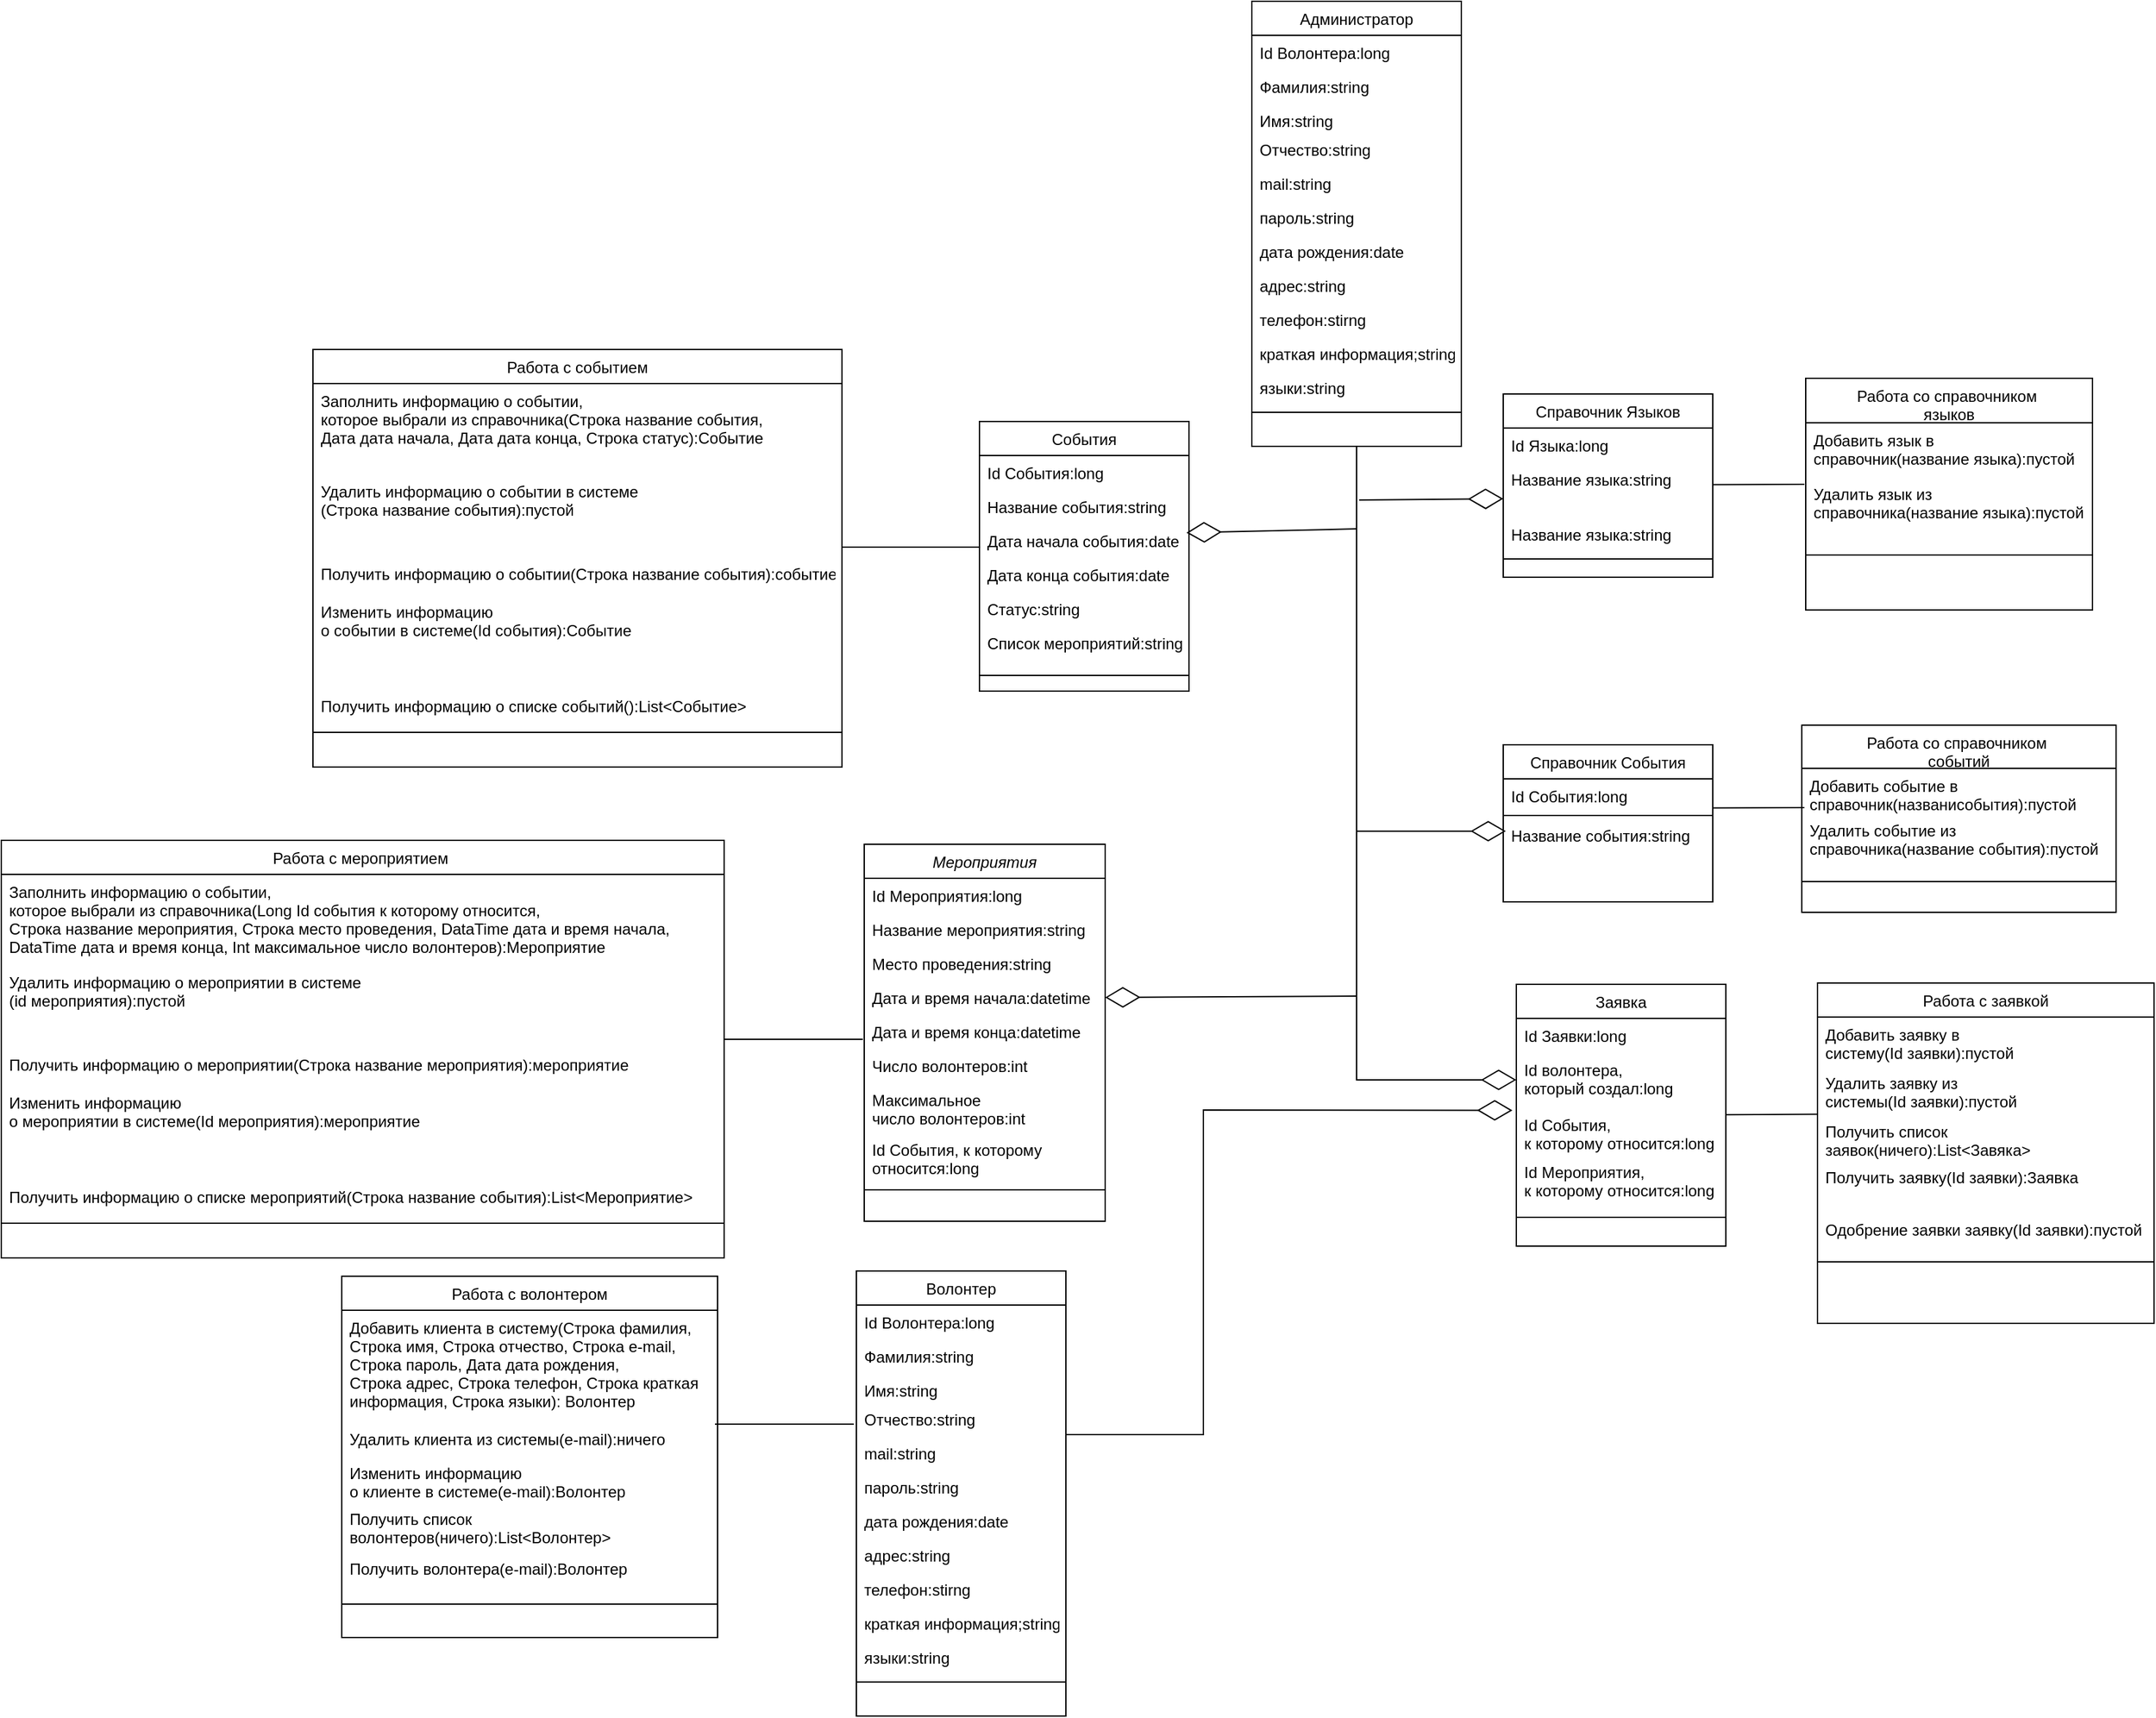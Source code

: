 <mxfile version="24.8.4">
  <diagram id="C5RBs43oDa-KdzZeNtuy" name="Page-1">
    <mxGraphModel dx="2474" dy="1546" grid="0" gridSize="10" guides="1" tooltips="1" connect="1" arrows="1" fold="1" page="0" pageScale="1" pageWidth="827" pageHeight="1169" background="none" math="0" shadow="0">
      <root>
        <mxCell id="WIyWlLk6GJQsqaUBKTNV-0" />
        <mxCell id="WIyWlLk6GJQsqaUBKTNV-1" parent="WIyWlLk6GJQsqaUBKTNV-0" />
        <mxCell id="zkfFHV4jXpPFQw0GAbJ--0" value="Мероприятия" style="swimlane;fontStyle=2;align=center;verticalAlign=top;childLayout=stackLayout;horizontal=1;startSize=26;horizontalStack=0;resizeParent=1;resizeLast=0;collapsible=1;marginBottom=0;rounded=0;shadow=0;strokeWidth=1;" parent="WIyWlLk6GJQsqaUBKTNV-1" vertex="1">
          <mxGeometry x="164" y="95" width="184" height="288" as="geometry">
            <mxRectangle x="230" y="140" width="160" height="26" as="alternateBounds" />
          </mxGeometry>
        </mxCell>
        <mxCell id="zkfFHV4jXpPFQw0GAbJ--1" value="Id Мероприятия:long" style="text;align=left;verticalAlign=top;spacingLeft=4;spacingRight=4;overflow=hidden;rotatable=0;points=[[0,0.5],[1,0.5]];portConstraint=eastwest;" parent="zkfFHV4jXpPFQw0GAbJ--0" vertex="1">
          <mxGeometry y="26" width="184" height="26" as="geometry" />
        </mxCell>
        <mxCell id="zkfFHV4jXpPFQw0GAbJ--2" value="Название мероприятия:string" style="text;align=left;verticalAlign=top;spacingLeft=4;spacingRight=4;overflow=hidden;rotatable=0;points=[[0,0.5],[1,0.5]];portConstraint=eastwest;rounded=0;shadow=0;html=0;" parent="zkfFHV4jXpPFQw0GAbJ--0" vertex="1">
          <mxGeometry y="52" width="184" height="26" as="geometry" />
        </mxCell>
        <mxCell id="zkfFHV4jXpPFQw0GAbJ--3" value="Место проведения:string &#xa;" style="text;align=left;verticalAlign=top;spacingLeft=4;spacingRight=4;overflow=hidden;rotatable=0;points=[[0,0.5],[1,0.5]];portConstraint=eastwest;rounded=0;shadow=0;html=0;" parent="zkfFHV4jXpPFQw0GAbJ--0" vertex="1">
          <mxGeometry y="78" width="184" height="26" as="geometry" />
        </mxCell>
        <mxCell id="ZnYiMOl3u6PQIIA1muX0-1" value="Дата и время начала:datetime" style="text;align=left;verticalAlign=top;spacingLeft=4;spacingRight=4;overflow=hidden;rotatable=0;points=[[0,0.5],[1,0.5]];portConstraint=eastwest;rounded=0;shadow=0;html=0;" parent="zkfFHV4jXpPFQw0GAbJ--0" vertex="1">
          <mxGeometry y="104" width="184" height="26" as="geometry" />
        </mxCell>
        <mxCell id="ZnYiMOl3u6PQIIA1muX0-0" value="Дата и время конца:datetime" style="text;align=left;verticalAlign=top;spacingLeft=4;spacingRight=4;overflow=hidden;rotatable=0;points=[[0,0.5],[1,0.5]];portConstraint=eastwest;rounded=0;shadow=0;html=0;" parent="zkfFHV4jXpPFQw0GAbJ--0" vertex="1">
          <mxGeometry y="130" width="184" height="26" as="geometry" />
        </mxCell>
        <mxCell id="ZnYiMOl3u6PQIIA1muX0-2" value="Число волонтеров:int" style="text;align=left;verticalAlign=top;spacingLeft=4;spacingRight=4;overflow=hidden;rotatable=0;points=[[0,0.5],[1,0.5]];portConstraint=eastwest;rounded=0;shadow=0;html=0;" parent="zkfFHV4jXpPFQw0GAbJ--0" vertex="1">
          <mxGeometry y="156" width="184" height="26" as="geometry" />
        </mxCell>
        <mxCell id="ZnYiMOl3u6PQIIA1muX0-3" value="Максимальное&#xa;число волонтеров:int" style="text;align=left;verticalAlign=top;spacingLeft=4;spacingRight=4;overflow=hidden;rotatable=0;points=[[0,0.5],[1,0.5]];portConstraint=eastwest;rounded=0;shadow=0;html=0;" parent="zkfFHV4jXpPFQw0GAbJ--0" vertex="1">
          <mxGeometry y="182" width="184" height="38" as="geometry" />
        </mxCell>
        <mxCell id="ZnYiMOl3u6PQIIA1muX0-5" value="Id События, к которому &#xa;относится:long" style="text;align=left;verticalAlign=top;spacingLeft=4;spacingRight=4;overflow=hidden;rotatable=0;points=[[0,0.5],[1,0.5]];portConstraint=eastwest;rounded=0;shadow=0;html=0;" parent="zkfFHV4jXpPFQw0GAbJ--0" vertex="1">
          <mxGeometry y="220" width="184" height="34" as="geometry" />
        </mxCell>
        <mxCell id="zkfFHV4jXpPFQw0GAbJ--4" value="" style="line;html=1;strokeWidth=1;align=left;verticalAlign=middle;spacingTop=-1;spacingLeft=3;spacingRight=3;rotatable=0;labelPosition=right;points=[];portConstraint=eastwest;" parent="zkfFHV4jXpPFQw0GAbJ--0" vertex="1">
          <mxGeometry y="254" width="184" height="20" as="geometry" />
        </mxCell>
        <mxCell id="zkfFHV4jXpPFQw0GAbJ--6" value="Заявка" style="swimlane;fontStyle=0;align=center;verticalAlign=top;childLayout=stackLayout;horizontal=1;startSize=26;horizontalStack=0;resizeParent=1;resizeLast=0;collapsible=1;marginBottom=0;rounded=0;shadow=0;strokeWidth=1;" parent="WIyWlLk6GJQsqaUBKTNV-1" vertex="1">
          <mxGeometry x="662" y="202" width="160" height="200" as="geometry">
            <mxRectangle x="130" y="380" width="160" height="26" as="alternateBounds" />
          </mxGeometry>
        </mxCell>
        <mxCell id="zkfFHV4jXpPFQw0GAbJ--7" value="Id Заявки:long" style="text;align=left;verticalAlign=top;spacingLeft=4;spacingRight=4;overflow=hidden;rotatable=0;points=[[0,0.5],[1,0.5]];portConstraint=eastwest;" parent="zkfFHV4jXpPFQw0GAbJ--6" vertex="1">
          <mxGeometry y="26" width="160" height="26" as="geometry" />
        </mxCell>
        <mxCell id="zkfFHV4jXpPFQw0GAbJ--8" value="Id волонтера, &#xa;который создал:long" style="text;align=left;verticalAlign=top;spacingLeft=4;spacingRight=4;overflow=hidden;rotatable=0;points=[[0,0.5],[1,0.5]];portConstraint=eastwest;rounded=0;shadow=0;html=0;" parent="zkfFHV4jXpPFQw0GAbJ--6" vertex="1">
          <mxGeometry y="52" width="160" height="42" as="geometry" />
        </mxCell>
        <mxCell id="ZnYiMOl3u6PQIIA1muX0-6" value="Id События, &#xa;к которому относится:long" style="text;align=left;verticalAlign=top;spacingLeft=4;spacingRight=4;overflow=hidden;rotatable=0;points=[[0,0.5],[1,0.5]];portConstraint=eastwest;" parent="zkfFHV4jXpPFQw0GAbJ--6" vertex="1">
          <mxGeometry y="94" width="160" height="36" as="geometry" />
        </mxCell>
        <mxCell id="ZnYiMOl3u6PQIIA1muX0-7" value="Id Мероприятия, &#xa;к которому относится:long" style="text;align=left;verticalAlign=top;spacingLeft=4;spacingRight=4;overflow=hidden;rotatable=0;points=[[0,0.5],[1,0.5]];portConstraint=eastwest;" parent="zkfFHV4jXpPFQw0GAbJ--6" vertex="1">
          <mxGeometry y="130" width="160" height="36" as="geometry" />
        </mxCell>
        <mxCell id="zkfFHV4jXpPFQw0GAbJ--9" value="" style="line;html=1;strokeWidth=1;align=left;verticalAlign=middle;spacingTop=-1;spacingLeft=3;spacingRight=3;rotatable=0;labelPosition=right;points=[];portConstraint=eastwest;" parent="zkfFHV4jXpPFQw0GAbJ--6" vertex="1">
          <mxGeometry y="166" width="160" height="24" as="geometry" />
        </mxCell>
        <mxCell id="zkfFHV4jXpPFQw0GAbJ--13" value="Волонтер" style="swimlane;fontStyle=0;align=center;verticalAlign=top;childLayout=stackLayout;horizontal=1;startSize=26;horizontalStack=0;resizeParent=1;resizeLast=0;collapsible=1;marginBottom=0;rounded=0;shadow=0;strokeWidth=1;" parent="WIyWlLk6GJQsqaUBKTNV-1" vertex="1">
          <mxGeometry x="158" y="421" width="160" height="340" as="geometry">
            <mxRectangle x="340" y="380" width="170" height="26" as="alternateBounds" />
          </mxGeometry>
        </mxCell>
        <mxCell id="zkfFHV4jXpPFQw0GAbJ--14" value="Id Волонтера:long" style="text;align=left;verticalAlign=top;spacingLeft=4;spacingRight=4;overflow=hidden;rotatable=0;points=[[0,0.5],[1,0.5]];portConstraint=eastwest;" parent="zkfFHV4jXpPFQw0GAbJ--13" vertex="1">
          <mxGeometry y="26" width="160" height="26" as="geometry" />
        </mxCell>
        <mxCell id="ZnYiMOl3u6PQIIA1muX0-8" value="Фамилия:string" style="text;align=left;verticalAlign=top;spacingLeft=4;spacingRight=4;overflow=hidden;rotatable=0;points=[[0,0.5],[1,0.5]];portConstraint=eastwest;" parent="zkfFHV4jXpPFQw0GAbJ--13" vertex="1">
          <mxGeometry y="52" width="160" height="26" as="geometry" />
        </mxCell>
        <mxCell id="ZnYiMOl3u6PQIIA1muX0-14" value="Имя:string" style="text;align=left;verticalAlign=top;spacingLeft=4;spacingRight=4;overflow=hidden;rotatable=0;points=[[0,0.5],[1,0.5]];portConstraint=eastwest;" parent="zkfFHV4jXpPFQw0GAbJ--13" vertex="1">
          <mxGeometry y="78" width="160" height="22" as="geometry" />
        </mxCell>
        <mxCell id="ZnYiMOl3u6PQIIA1muX0-10" value="Отчество:string" style="text;align=left;verticalAlign=top;spacingLeft=4;spacingRight=4;overflow=hidden;rotatable=0;points=[[0,0.5],[1,0.5]];portConstraint=eastwest;" parent="zkfFHV4jXpPFQw0GAbJ--13" vertex="1">
          <mxGeometry y="100" width="160" height="26" as="geometry" />
        </mxCell>
        <mxCell id="ZnYiMOl3u6PQIIA1muX0-12" value="mail:string" style="text;align=left;verticalAlign=top;spacingLeft=4;spacingRight=4;overflow=hidden;rotatable=0;points=[[0,0.5],[1,0.5]];portConstraint=eastwest;" parent="zkfFHV4jXpPFQw0GAbJ--13" vertex="1">
          <mxGeometry y="126" width="160" height="26" as="geometry" />
        </mxCell>
        <mxCell id="ZnYiMOl3u6PQIIA1muX0-13" value="пароль:string" style="text;align=left;verticalAlign=top;spacingLeft=4;spacingRight=4;overflow=hidden;rotatable=0;points=[[0,0.5],[1,0.5]];portConstraint=eastwest;" parent="zkfFHV4jXpPFQw0GAbJ--13" vertex="1">
          <mxGeometry y="152" width="160" height="26" as="geometry" />
        </mxCell>
        <mxCell id="ZnYiMOl3u6PQIIA1muX0-15" value="дата рождения:date" style="text;align=left;verticalAlign=top;spacingLeft=4;spacingRight=4;overflow=hidden;rotatable=0;points=[[0,0.5],[1,0.5]];portConstraint=eastwest;" parent="zkfFHV4jXpPFQw0GAbJ--13" vertex="1">
          <mxGeometry y="178" width="160" height="26" as="geometry" />
        </mxCell>
        <mxCell id="ZnYiMOl3u6PQIIA1muX0-11" value="адрес:string" style="text;align=left;verticalAlign=top;spacingLeft=4;spacingRight=4;overflow=hidden;rotatable=0;points=[[0,0.5],[1,0.5]];portConstraint=eastwest;" parent="zkfFHV4jXpPFQw0GAbJ--13" vertex="1">
          <mxGeometry y="204" width="160" height="26" as="geometry" />
        </mxCell>
        <mxCell id="ZnYiMOl3u6PQIIA1muX0-9" value="телефон:stirng" style="text;align=left;verticalAlign=top;spacingLeft=4;spacingRight=4;overflow=hidden;rotatable=0;points=[[0,0.5],[1,0.5]];portConstraint=eastwest;" parent="zkfFHV4jXpPFQw0GAbJ--13" vertex="1">
          <mxGeometry y="230" width="160" height="26" as="geometry" />
        </mxCell>
        <mxCell id="ZnYiMOl3u6PQIIA1muX0-16" value="краткая информация;string" style="text;align=left;verticalAlign=top;spacingLeft=4;spacingRight=4;overflow=hidden;rotatable=0;points=[[0,0.5],[1,0.5]];portConstraint=eastwest;" parent="zkfFHV4jXpPFQw0GAbJ--13" vertex="1">
          <mxGeometry y="256" width="160" height="26" as="geometry" />
        </mxCell>
        <mxCell id="ZnYiMOl3u6PQIIA1muX0-17" value="языки:string" style="text;align=left;verticalAlign=top;spacingLeft=4;spacingRight=4;overflow=hidden;rotatable=0;points=[[0,0.5],[1,0.5]];portConstraint=eastwest;" parent="zkfFHV4jXpPFQw0GAbJ--13" vertex="1">
          <mxGeometry y="282" width="160" height="26" as="geometry" />
        </mxCell>
        <mxCell id="zkfFHV4jXpPFQw0GAbJ--15" value="" style="line;html=1;strokeWidth=1;align=left;verticalAlign=middle;spacingTop=-1;spacingLeft=3;spacingRight=3;rotatable=0;labelPosition=right;points=[];portConstraint=eastwest;" parent="zkfFHV4jXpPFQw0GAbJ--13" vertex="1">
          <mxGeometry y="308" width="160" height="12" as="geometry" />
        </mxCell>
        <mxCell id="zkfFHV4jXpPFQw0GAbJ--17" value="События" style="swimlane;fontStyle=0;align=center;verticalAlign=top;childLayout=stackLayout;horizontal=1;startSize=26;horizontalStack=0;resizeParent=1;resizeLast=0;collapsible=1;marginBottom=0;rounded=0;shadow=0;strokeWidth=1;" parent="WIyWlLk6GJQsqaUBKTNV-1" vertex="1">
          <mxGeometry x="252" y="-228" width="160" height="206" as="geometry">
            <mxRectangle x="550" y="140" width="160" height="26" as="alternateBounds" />
          </mxGeometry>
        </mxCell>
        <mxCell id="zkfFHV4jXpPFQw0GAbJ--18" value="Id События:long" style="text;align=left;verticalAlign=top;spacingLeft=4;spacingRight=4;overflow=hidden;rotatable=0;points=[[0,0.5],[1,0.5]];portConstraint=eastwest;" parent="zkfFHV4jXpPFQw0GAbJ--17" vertex="1">
          <mxGeometry y="26" width="160" height="26" as="geometry" />
        </mxCell>
        <mxCell id="zkfFHV4jXpPFQw0GAbJ--19" value="Название события:string" style="text;align=left;verticalAlign=top;spacingLeft=4;spacingRight=4;overflow=hidden;rotatable=0;points=[[0,0.5],[1,0.5]];portConstraint=eastwest;rounded=0;shadow=0;html=0;" parent="zkfFHV4jXpPFQw0GAbJ--17" vertex="1">
          <mxGeometry y="52" width="160" height="26" as="geometry" />
        </mxCell>
        <mxCell id="zkfFHV4jXpPFQw0GAbJ--20" value="Дата начала события:date" style="text;align=left;verticalAlign=top;spacingLeft=4;spacingRight=4;overflow=hidden;rotatable=0;points=[[0,0.5],[1,0.5]];portConstraint=eastwest;rounded=0;shadow=0;html=0;" parent="zkfFHV4jXpPFQw0GAbJ--17" vertex="1">
          <mxGeometry y="78" width="160" height="26" as="geometry" />
        </mxCell>
        <mxCell id="zkfFHV4jXpPFQw0GAbJ--21" value="Дата конца события:date" style="text;align=left;verticalAlign=top;spacingLeft=4;spacingRight=4;overflow=hidden;rotatable=0;points=[[0,0.5],[1,0.5]];portConstraint=eastwest;rounded=0;shadow=0;html=0;" parent="zkfFHV4jXpPFQw0GAbJ--17" vertex="1">
          <mxGeometry y="104" width="160" height="26" as="geometry" />
        </mxCell>
        <mxCell id="zkfFHV4jXpPFQw0GAbJ--22" value="Статус:string" style="text;align=left;verticalAlign=top;spacingLeft=4;spacingRight=4;overflow=hidden;rotatable=0;points=[[0,0.5],[1,0.5]];portConstraint=eastwest;rounded=0;shadow=0;html=0;" parent="zkfFHV4jXpPFQw0GAbJ--17" vertex="1">
          <mxGeometry y="130" width="160" height="26" as="geometry" />
        </mxCell>
        <mxCell id="kmj_oGXuY_CfbMFWpLho-0" value="Список мероприятий:string" style="text;align=left;verticalAlign=top;spacingLeft=4;spacingRight=4;overflow=hidden;rotatable=0;points=[[0,0.5],[1,0.5]];portConstraint=eastwest;rounded=0;shadow=0;html=0;" vertex="1" parent="zkfFHV4jXpPFQw0GAbJ--17">
          <mxGeometry y="156" width="160" height="26" as="geometry" />
        </mxCell>
        <mxCell id="zkfFHV4jXpPFQw0GAbJ--23" value="" style="line;html=1;strokeWidth=1;align=left;verticalAlign=middle;spacingTop=-1;spacingLeft=3;spacingRight=3;rotatable=0;labelPosition=right;points=[];portConstraint=eastwest;" parent="zkfFHV4jXpPFQw0GAbJ--17" vertex="1">
          <mxGeometry y="182" width="160" height="24" as="geometry" />
        </mxCell>
        <mxCell id="ZnYiMOl3u6PQIIA1muX0-18" value="Справочник События" style="swimlane;fontStyle=0;align=center;verticalAlign=top;childLayout=stackLayout;horizontal=1;startSize=26;horizontalStack=0;resizeParent=1;resizeLast=0;collapsible=1;marginBottom=0;rounded=0;shadow=0;strokeWidth=1;" parent="WIyWlLk6GJQsqaUBKTNV-1" vertex="1">
          <mxGeometry x="652" y="19" width="160" height="120" as="geometry">
            <mxRectangle x="130" y="380" width="160" height="26" as="alternateBounds" />
          </mxGeometry>
        </mxCell>
        <mxCell id="ZnYiMOl3u6PQIIA1muX0-19" value="Id События:long" style="text;align=left;verticalAlign=top;spacingLeft=4;spacingRight=4;overflow=hidden;rotatable=0;points=[[0,0.5],[1,0.5]];portConstraint=eastwest;" parent="ZnYiMOl3u6PQIIA1muX0-18" vertex="1">
          <mxGeometry y="26" width="160" height="26" as="geometry" />
        </mxCell>
        <mxCell id="ZnYiMOl3u6PQIIA1muX0-23" value="" style="line;html=1;strokeWidth=1;align=left;verticalAlign=middle;spacingTop=-1;spacingLeft=3;spacingRight=3;rotatable=0;labelPosition=right;points=[];portConstraint=eastwest;" parent="ZnYiMOl3u6PQIIA1muX0-18" vertex="1">
          <mxGeometry y="52" width="160" height="4" as="geometry" />
        </mxCell>
        <mxCell id="ZnYiMOl3u6PQIIA1muX0-24" value="Справочник Языков" style="swimlane;fontStyle=0;align=center;verticalAlign=top;childLayout=stackLayout;horizontal=1;startSize=26;horizontalStack=0;resizeParent=1;resizeLast=0;collapsible=1;marginBottom=0;rounded=0;shadow=0;strokeWidth=1;" parent="WIyWlLk6GJQsqaUBKTNV-1" vertex="1">
          <mxGeometry x="652" y="-249" width="160" height="140" as="geometry">
            <mxRectangle x="130" y="380" width="160" height="26" as="alternateBounds" />
          </mxGeometry>
        </mxCell>
        <mxCell id="ZnYiMOl3u6PQIIA1muX0-25" value="Id Языка:long" style="text;align=left;verticalAlign=top;spacingLeft=4;spacingRight=4;overflow=hidden;rotatable=0;points=[[0,0.5],[1,0.5]];portConstraint=eastwest;" parent="ZnYiMOl3u6PQIIA1muX0-24" vertex="1">
          <mxGeometry y="26" width="160" height="26" as="geometry" />
        </mxCell>
        <mxCell id="ZnYiMOl3u6PQIIA1muX0-85" value="Название языка:string" style="text;align=left;verticalAlign=top;spacingLeft=4;spacingRight=4;overflow=hidden;rotatable=0;points=[[0,0.5],[1,0.5]];portConstraint=eastwest;rounded=0;shadow=0;html=0;" parent="ZnYiMOl3u6PQIIA1muX0-24" vertex="1">
          <mxGeometry y="52" width="160" height="42" as="geometry" />
        </mxCell>
        <mxCell id="ZnYiMOl3u6PQIIA1muX0-26" value="Название языка:string" style="text;align=left;verticalAlign=top;spacingLeft=4;spacingRight=4;overflow=hidden;rotatable=0;points=[[0,0.5],[1,0.5]];portConstraint=eastwest;rounded=0;shadow=0;html=0;" parent="ZnYiMOl3u6PQIIA1muX0-24" vertex="1">
          <mxGeometry y="94" width="160" height="30" as="geometry" />
        </mxCell>
        <mxCell id="ZnYiMOl3u6PQIIA1muX0-27" value="" style="line;html=1;strokeWidth=1;align=left;verticalAlign=middle;spacingTop=-1;spacingLeft=3;spacingRight=3;rotatable=0;labelPosition=right;points=[];portConstraint=eastwest;" parent="ZnYiMOl3u6PQIIA1muX0-24" vertex="1">
          <mxGeometry y="124" width="160" height="4" as="geometry" />
        </mxCell>
        <mxCell id="ZnYiMOl3u6PQIIA1muX0-28" value="Работа с волонтером" style="swimlane;fontStyle=0;align=center;verticalAlign=top;childLayout=stackLayout;horizontal=1;startSize=26;horizontalStack=0;resizeParent=1;resizeLast=0;collapsible=1;marginBottom=0;rounded=0;shadow=0;strokeWidth=1;" parent="WIyWlLk6GJQsqaUBKTNV-1" vertex="1">
          <mxGeometry x="-235" y="425" width="287" height="276" as="geometry">
            <mxRectangle x="130" y="380" width="160" height="26" as="alternateBounds" />
          </mxGeometry>
        </mxCell>
        <mxCell id="ZnYiMOl3u6PQIIA1muX0-29" value="Добавить клиента в систему(Строка фамилия,&#xa;Строка имя, Строка отчество, Строка e-mail, &#xa;Строка пароль, Дата дата рождения,&#xa;Строка адрес, Строка телефон, Строка краткая&#xa;информация, Строка языки): Волонтер" style="text;align=left;verticalAlign=top;spacingLeft=4;spacingRight=4;overflow=hidden;rotatable=0;points=[[0,0.5],[1,0.5]];portConstraint=eastwest;" parent="ZnYiMOl3u6PQIIA1muX0-28" vertex="1">
          <mxGeometry y="26" width="287" height="85" as="geometry" />
        </mxCell>
        <mxCell id="ZnYiMOl3u6PQIIA1muX0-70" value="Удалить клиента из системы(e-mail):ничего" style="text;align=left;verticalAlign=top;spacingLeft=4;spacingRight=4;overflow=hidden;rotatable=0;points=[[0,0.5],[1,0.5]];portConstraint=eastwest;" parent="ZnYiMOl3u6PQIIA1muX0-28" vertex="1">
          <mxGeometry y="111" width="287" height="26" as="geometry" />
        </mxCell>
        <mxCell id="ZnYiMOl3u6PQIIA1muX0-71" value="Изменить информацию &#xa;о клиенте в системе(e-mail):Волонтер" style="text;align=left;verticalAlign=top;spacingLeft=4;spacingRight=4;overflow=hidden;rotatable=0;points=[[0,0.5],[1,0.5]];portConstraint=eastwest;" parent="ZnYiMOl3u6PQIIA1muX0-28" vertex="1">
          <mxGeometry y="137" width="287" height="35" as="geometry" />
        </mxCell>
        <mxCell id="ZnYiMOl3u6PQIIA1muX0-72" value="Получить список &#xa;волонтеров(ничего):List&lt;Волонтер&gt;" style="text;align=left;verticalAlign=top;spacingLeft=4;spacingRight=4;overflow=hidden;rotatable=0;points=[[0,0.5],[1,0.5]];portConstraint=eastwest;" parent="ZnYiMOl3u6PQIIA1muX0-28" vertex="1">
          <mxGeometry y="172" width="287" height="38" as="geometry" />
        </mxCell>
        <mxCell id="ZnYiMOl3u6PQIIA1muX0-73" value="Получить волонтера(e-mail):Волонтер" style="text;align=left;verticalAlign=top;spacingLeft=4;spacingRight=4;overflow=hidden;rotatable=0;points=[[0,0.5],[1,0.5]];portConstraint=eastwest;" parent="ZnYiMOl3u6PQIIA1muX0-28" vertex="1">
          <mxGeometry y="210" width="287" height="26" as="geometry" />
        </mxCell>
        <mxCell id="ZnYiMOl3u6PQIIA1muX0-33" value="" style="line;html=1;strokeWidth=1;align=left;verticalAlign=middle;spacingTop=-1;spacingLeft=3;spacingRight=3;rotatable=0;labelPosition=right;points=[];portConstraint=eastwest;" parent="ZnYiMOl3u6PQIIA1muX0-28" vertex="1">
          <mxGeometry y="236" width="287" height="29" as="geometry" />
        </mxCell>
        <mxCell id="ZnYiMOl3u6PQIIA1muX0-34" value="Работа с событием" style="swimlane;fontStyle=0;align=center;verticalAlign=top;childLayout=stackLayout;horizontal=1;startSize=26;horizontalStack=0;resizeParent=1;resizeLast=0;collapsible=1;marginBottom=0;rounded=0;shadow=0;strokeWidth=1;" parent="WIyWlLk6GJQsqaUBKTNV-1" vertex="1">
          <mxGeometry x="-257" y="-283" width="404" height="319" as="geometry">
            <mxRectangle x="130" y="380" width="160" height="26" as="alternateBounds" />
          </mxGeometry>
        </mxCell>
        <mxCell id="ZnYiMOl3u6PQIIA1muX0-35" value="Заполнить информацию о событии, &#xa;которое выбрали из справочника(Строка название события,&#xa;Дата дата начала, Дата дата конца, Строка статус):Событие" style="text;align=left;verticalAlign=top;spacingLeft=4;spacingRight=4;overflow=hidden;rotatable=0;points=[[0,0.5],[1,0.5]];portConstraint=eastwest;" parent="ZnYiMOl3u6PQIIA1muX0-34" vertex="1">
          <mxGeometry y="26" width="404" height="69" as="geometry" />
        </mxCell>
        <mxCell id="ZnYiMOl3u6PQIIA1muX0-82" value="Удалить информацию о событии в системе&#xa;(Строка название события):пустой&#xa;" style="text;align=left;verticalAlign=top;spacingLeft=4;spacingRight=4;overflow=hidden;rotatable=0;points=[[0,0.5],[1,0.5]];portConstraint=eastwest;" parent="ZnYiMOl3u6PQIIA1muX0-34" vertex="1">
          <mxGeometry y="95" width="404" height="49" as="geometry" />
        </mxCell>
        <mxCell id="ZnYiMOl3u6PQIIA1muX0-83" value="&#xa;Получить информацию о событии(Строка название события):событие" style="text;align=left;verticalAlign=top;spacingLeft=4;spacingRight=4;overflow=hidden;rotatable=0;points=[[0,0.5],[1,0.5]];portConstraint=eastwest;" parent="ZnYiMOl3u6PQIIA1muX0-34" vertex="1">
          <mxGeometry y="144" width="404" height="43" as="geometry" />
        </mxCell>
        <mxCell id="ZnYiMOl3u6PQIIA1muX0-84" value="Изменить информацию &#xa;о событии в системе(Id события):Событие" style="text;align=left;verticalAlign=top;spacingLeft=4;spacingRight=4;overflow=hidden;rotatable=0;points=[[0,0.5],[1,0.5]];portConstraint=eastwest;" parent="ZnYiMOl3u6PQIIA1muX0-34" vertex="1">
          <mxGeometry y="187" width="404" height="58" as="geometry" />
        </mxCell>
        <mxCell id="ZnYiMOl3u6PQIIA1muX0-87" value="&#xa;Получить информацию о списке событий():List&lt;Событие&gt;" style="text;align=left;verticalAlign=top;spacingLeft=4;spacingRight=4;overflow=hidden;rotatable=0;points=[[0,0.5],[1,0.5]];portConstraint=eastwest;" parent="ZnYiMOl3u6PQIIA1muX0-34" vertex="1">
          <mxGeometry y="245" width="404" height="43" as="geometry" />
        </mxCell>
        <mxCell id="ZnYiMOl3u6PQIIA1muX0-39" value="" style="line;html=1;strokeWidth=1;align=left;verticalAlign=middle;spacingTop=-1;spacingLeft=3;spacingRight=3;rotatable=0;labelPosition=right;points=[];portConstraint=eastwest;" parent="ZnYiMOl3u6PQIIA1muX0-34" vertex="1">
          <mxGeometry y="288" width="404" height="9" as="geometry" />
        </mxCell>
        <mxCell id="ZnYiMOl3u6PQIIA1muX0-46" value="Работа со справочником &#xa;языков" style="swimlane;fontStyle=0;align=center;verticalAlign=top;childLayout=stackLayout;horizontal=1;startSize=34;horizontalStack=0;resizeParent=1;resizeLast=0;collapsible=1;marginBottom=0;rounded=0;shadow=0;strokeWidth=1;" parent="WIyWlLk6GJQsqaUBKTNV-1" vertex="1">
          <mxGeometry x="883" y="-261" width="219" height="177" as="geometry">
            <mxRectangle x="130" y="380" width="160" height="26" as="alternateBounds" />
          </mxGeometry>
        </mxCell>
        <mxCell id="ZnYiMOl3u6PQIIA1muX0-47" value="Добавить язык в &#xa;справочник(название языка):пустой&#xa;" style="text;align=left;verticalAlign=top;spacingLeft=4;spacingRight=4;overflow=hidden;rotatable=0;points=[[0,0.5],[1,0.5]];portConstraint=eastwest;" parent="ZnYiMOl3u6PQIIA1muX0-46" vertex="1">
          <mxGeometry y="34" width="219" height="41" as="geometry" />
        </mxCell>
        <mxCell id="ZnYiMOl3u6PQIIA1muX0-64" value="Удалить язык из &#xa;справочника(название языка):пустой&#xa;" style="text;align=left;verticalAlign=top;spacingLeft=4;spacingRight=4;overflow=hidden;rotatable=0;points=[[0,0.5],[1,0.5]];portConstraint=eastwest;" parent="ZnYiMOl3u6PQIIA1muX0-46" vertex="1">
          <mxGeometry y="75" width="219" height="41" as="geometry" />
        </mxCell>
        <mxCell id="ZnYiMOl3u6PQIIA1muX0-51" value="" style="line;html=1;strokeWidth=1;align=left;verticalAlign=middle;spacingTop=-1;spacingLeft=3;spacingRight=3;rotatable=0;labelPosition=right;points=[];portConstraint=eastwest;" parent="ZnYiMOl3u6PQIIA1muX0-46" vertex="1">
          <mxGeometry y="116" width="219" height="38" as="geometry" />
        </mxCell>
        <mxCell id="ZnYiMOl3u6PQIIA1muX0-52" value="Работа с заявкой" style="swimlane;fontStyle=0;align=center;verticalAlign=top;childLayout=stackLayout;horizontal=1;startSize=26;horizontalStack=0;resizeParent=1;resizeLast=0;collapsible=1;marginBottom=0;rounded=0;shadow=0;strokeWidth=1;" parent="WIyWlLk6GJQsqaUBKTNV-1" vertex="1">
          <mxGeometry x="892" y="201" width="257" height="260" as="geometry">
            <mxRectangle x="130" y="380" width="160" height="26" as="alternateBounds" />
          </mxGeometry>
        </mxCell>
        <mxCell id="ZnYiMOl3u6PQIIA1muX0-53" value="Добавить заявку в &#xa;систему(Id заявки):пустой&#xa;" style="text;align=left;verticalAlign=top;spacingLeft=4;spacingRight=4;overflow=hidden;rotatable=0;points=[[0,0.5],[1,0.5]];portConstraint=eastwest;" parent="ZnYiMOl3u6PQIIA1muX0-52" vertex="1">
          <mxGeometry y="26" width="257" height="37" as="geometry" />
        </mxCell>
        <mxCell id="ZnYiMOl3u6PQIIA1muX0-81" value="Удалить заявку из &#xa;системы(Id заявки):пустой&#xa;" style="text;align=left;verticalAlign=top;spacingLeft=4;spacingRight=4;overflow=hidden;rotatable=0;points=[[0,0.5],[1,0.5]];portConstraint=eastwest;" parent="ZnYiMOl3u6PQIIA1muX0-52" vertex="1">
          <mxGeometry y="63" width="257" height="37" as="geometry" />
        </mxCell>
        <mxCell id="ZnYiMOl3u6PQIIA1muX0-80" value="Получить список &#xa;заявок(ничего):List&lt;Завяка&gt;" style="text;align=left;verticalAlign=top;spacingLeft=4;spacingRight=4;overflow=hidden;rotatable=0;points=[[0,0.5],[1,0.5]];portConstraint=eastwest;" parent="ZnYiMOl3u6PQIIA1muX0-52" vertex="1">
          <mxGeometry y="100" width="257" height="35" as="geometry" />
        </mxCell>
        <mxCell id="ZnYiMOl3u6PQIIA1muX0-79" value="Получить заявку(Id заявки):Заявка" style="text;align=left;verticalAlign=top;spacingLeft=4;spacingRight=4;overflow=hidden;rotatable=0;points=[[0,0.5],[1,0.5]];portConstraint=eastwest;" parent="ZnYiMOl3u6PQIIA1muX0-52" vertex="1">
          <mxGeometry y="135" width="257" height="40" as="geometry" />
        </mxCell>
        <mxCell id="ZnYiMOl3u6PQIIA1muX0-124" value="Одобрение заявки заявку(Id заявки):пустой" style="text;align=left;verticalAlign=top;spacingLeft=4;spacingRight=4;overflow=hidden;rotatable=0;points=[[0,0.5],[1,0.5]];portConstraint=eastwest;" parent="ZnYiMOl3u6PQIIA1muX0-52" vertex="1">
          <mxGeometry y="175" width="257" height="37" as="geometry" />
        </mxCell>
        <mxCell id="ZnYiMOl3u6PQIIA1muX0-57" value="" style="line;html=1;strokeWidth=1;align=left;verticalAlign=middle;spacingTop=-1;spacingLeft=3;spacingRight=3;rotatable=0;labelPosition=right;points=[];portConstraint=eastwest;" parent="ZnYiMOl3u6PQIIA1muX0-52" vertex="1">
          <mxGeometry y="212" width="257" height="2" as="geometry" />
        </mxCell>
        <mxCell id="ZnYiMOl3u6PQIIA1muX0-58" value="Работа со справочником &#xa;событий" style="swimlane;fontStyle=0;align=center;verticalAlign=top;childLayout=stackLayout;horizontal=1;startSize=33;horizontalStack=0;resizeParent=1;resizeLast=0;collapsible=1;marginBottom=0;rounded=0;shadow=0;strokeWidth=1;" parent="WIyWlLk6GJQsqaUBKTNV-1" vertex="1">
          <mxGeometry x="880" y="4" width="240" height="143" as="geometry">
            <mxRectangle x="130" y="380" width="160" height="26" as="alternateBounds" />
          </mxGeometry>
        </mxCell>
        <mxCell id="ZnYiMOl3u6PQIIA1muX0-59" value="Добавить событие в &#xa;справочник(названисобытия):пустой&#xa;" style="text;align=left;verticalAlign=top;spacingLeft=4;spacingRight=4;overflow=hidden;rotatable=0;points=[[0,0.5],[1,0.5]];portConstraint=eastwest;" parent="ZnYiMOl3u6PQIIA1muX0-58" vertex="1">
          <mxGeometry y="33" width="240" height="34" as="geometry" />
        </mxCell>
        <mxCell id="ZnYiMOl3u6PQIIA1muX0-67" value="Удалить событие из &#xa;справочника(название события):пустой&#xa;" style="text;align=left;verticalAlign=top;spacingLeft=4;spacingRight=4;overflow=hidden;rotatable=0;points=[[0,0.5],[1,0.5]];portConstraint=eastwest;" parent="ZnYiMOl3u6PQIIA1muX0-58" vertex="1">
          <mxGeometry y="67" width="240" height="34" as="geometry" />
        </mxCell>
        <mxCell id="ZnYiMOl3u6PQIIA1muX0-63" value="" style="line;html=1;strokeWidth=1;align=left;verticalAlign=middle;spacingTop=-1;spacingLeft=3;spacingRight=3;rotatable=0;labelPosition=right;points=[];portConstraint=eastwest;" parent="ZnYiMOl3u6PQIIA1muX0-58" vertex="1">
          <mxGeometry y="101" width="240" height="37" as="geometry" />
        </mxCell>
        <mxCell id="ZnYiMOl3u6PQIIA1muX0-88" value="Работа с мероприятием " style="swimlane;fontStyle=0;align=center;verticalAlign=top;childLayout=stackLayout;horizontal=1;startSize=26;horizontalStack=0;resizeParent=1;resizeLast=0;collapsible=1;marginBottom=0;rounded=0;shadow=0;strokeWidth=1;" parent="WIyWlLk6GJQsqaUBKTNV-1" vertex="1">
          <mxGeometry x="-495" y="92" width="552" height="319" as="geometry">
            <mxRectangle x="130" y="380" width="160" height="26" as="alternateBounds" />
          </mxGeometry>
        </mxCell>
        <mxCell id="ZnYiMOl3u6PQIIA1muX0-89" value="Заполнить информацию о событии, &#xa;которое выбрали из справочника(Long Id события к которому относится, &#xa;Строка название мероприятия, Строка место проведения, DataTime дата и время начала, &#xa;DataTime дата и время конца, Int максимальное число волонтеров):Мероприятие" style="text;align=left;verticalAlign=top;spacingLeft=4;spacingRight=4;overflow=hidden;rotatable=0;points=[[0,0.5],[1,0.5]];portConstraint=eastwest;" parent="ZnYiMOl3u6PQIIA1muX0-88" vertex="1">
          <mxGeometry y="26" width="552" height="69" as="geometry" />
        </mxCell>
        <mxCell id="ZnYiMOl3u6PQIIA1muX0-90" value="Удалить информацию о мероприятии в системе&#xa;(id мероприятия):пустой&#xa;" style="text;align=left;verticalAlign=top;spacingLeft=4;spacingRight=4;overflow=hidden;rotatable=0;points=[[0,0.5],[1,0.5]];portConstraint=eastwest;" parent="ZnYiMOl3u6PQIIA1muX0-88" vertex="1">
          <mxGeometry y="95" width="552" height="49" as="geometry" />
        </mxCell>
        <mxCell id="ZnYiMOl3u6PQIIA1muX0-91" value="&#xa;Получить информацию о мероприятии(Строка название мероприятия):мероприятие" style="text;align=left;verticalAlign=top;spacingLeft=4;spacingRight=4;overflow=hidden;rotatable=0;points=[[0,0.5],[1,0.5]];portConstraint=eastwest;" parent="ZnYiMOl3u6PQIIA1muX0-88" vertex="1">
          <mxGeometry y="144" width="552" height="43" as="geometry" />
        </mxCell>
        <mxCell id="ZnYiMOl3u6PQIIA1muX0-92" value="Изменить информацию &#xa;о мероприятии в системе(Id мероприятия):мероприятие" style="text;align=left;verticalAlign=top;spacingLeft=4;spacingRight=4;overflow=hidden;rotatable=0;points=[[0,0.5],[1,0.5]];portConstraint=eastwest;" parent="ZnYiMOl3u6PQIIA1muX0-88" vertex="1">
          <mxGeometry y="187" width="552" height="58" as="geometry" />
        </mxCell>
        <mxCell id="ZnYiMOl3u6PQIIA1muX0-93" value="&#xa;Получить информацию о списке мероприятий(Строка название события):List&lt;Мероприятие&gt;" style="text;align=left;verticalAlign=top;spacingLeft=4;spacingRight=4;overflow=hidden;rotatable=0;points=[[0,0.5],[1,0.5]];portConstraint=eastwest;" parent="ZnYiMOl3u6PQIIA1muX0-88" vertex="1">
          <mxGeometry y="245" width="552" height="43" as="geometry" />
        </mxCell>
        <mxCell id="ZnYiMOl3u6PQIIA1muX0-94" value="" style="line;html=1;strokeWidth=1;align=left;verticalAlign=middle;spacingTop=-1;spacingLeft=3;spacingRight=3;rotatable=0;labelPosition=right;points=[];portConstraint=eastwest;" parent="ZnYiMOl3u6PQIIA1muX0-88" vertex="1">
          <mxGeometry y="288" width="552" height="9" as="geometry" />
        </mxCell>
        <mxCell id="ZnYiMOl3u6PQIIA1muX0-95" value="Администратор" style="swimlane;fontStyle=0;align=center;verticalAlign=top;childLayout=stackLayout;horizontal=1;startSize=26;horizontalStack=0;resizeParent=1;resizeLast=0;collapsible=1;marginBottom=0;rounded=0;shadow=0;strokeWidth=1;" parent="WIyWlLk6GJQsqaUBKTNV-1" vertex="1">
          <mxGeometry x="460" y="-549" width="160" height="340" as="geometry">
            <mxRectangle x="340" y="380" width="170" height="26" as="alternateBounds" />
          </mxGeometry>
        </mxCell>
        <mxCell id="ZnYiMOl3u6PQIIA1muX0-96" value="Id Волонтера:long" style="text;align=left;verticalAlign=top;spacingLeft=4;spacingRight=4;overflow=hidden;rotatable=0;points=[[0,0.5],[1,0.5]];portConstraint=eastwest;" parent="ZnYiMOl3u6PQIIA1muX0-95" vertex="1">
          <mxGeometry y="26" width="160" height="26" as="geometry" />
        </mxCell>
        <mxCell id="ZnYiMOl3u6PQIIA1muX0-97" value="Фамилия:string" style="text;align=left;verticalAlign=top;spacingLeft=4;spacingRight=4;overflow=hidden;rotatable=0;points=[[0,0.5],[1,0.5]];portConstraint=eastwest;" parent="ZnYiMOl3u6PQIIA1muX0-95" vertex="1">
          <mxGeometry y="52" width="160" height="26" as="geometry" />
        </mxCell>
        <mxCell id="ZnYiMOl3u6PQIIA1muX0-98" value="Имя:string" style="text;align=left;verticalAlign=top;spacingLeft=4;spacingRight=4;overflow=hidden;rotatable=0;points=[[0,0.5],[1,0.5]];portConstraint=eastwest;" parent="ZnYiMOl3u6PQIIA1muX0-95" vertex="1">
          <mxGeometry y="78" width="160" height="22" as="geometry" />
        </mxCell>
        <mxCell id="ZnYiMOl3u6PQIIA1muX0-99" value="Отчество:string" style="text;align=left;verticalAlign=top;spacingLeft=4;spacingRight=4;overflow=hidden;rotatable=0;points=[[0,0.5],[1,0.5]];portConstraint=eastwest;" parent="ZnYiMOl3u6PQIIA1muX0-95" vertex="1">
          <mxGeometry y="100" width="160" height="26" as="geometry" />
        </mxCell>
        <mxCell id="ZnYiMOl3u6PQIIA1muX0-100" value="mail:string" style="text;align=left;verticalAlign=top;spacingLeft=4;spacingRight=4;overflow=hidden;rotatable=0;points=[[0,0.5],[1,0.5]];portConstraint=eastwest;" parent="ZnYiMOl3u6PQIIA1muX0-95" vertex="1">
          <mxGeometry y="126" width="160" height="26" as="geometry" />
        </mxCell>
        <mxCell id="ZnYiMOl3u6PQIIA1muX0-101" value="пароль:string" style="text;align=left;verticalAlign=top;spacingLeft=4;spacingRight=4;overflow=hidden;rotatable=0;points=[[0,0.5],[1,0.5]];portConstraint=eastwest;" parent="ZnYiMOl3u6PQIIA1muX0-95" vertex="1">
          <mxGeometry y="152" width="160" height="26" as="geometry" />
        </mxCell>
        <mxCell id="ZnYiMOl3u6PQIIA1muX0-102" value="дата рождения:date" style="text;align=left;verticalAlign=top;spacingLeft=4;spacingRight=4;overflow=hidden;rotatable=0;points=[[0,0.5],[1,0.5]];portConstraint=eastwest;" parent="ZnYiMOl3u6PQIIA1muX0-95" vertex="1">
          <mxGeometry y="178" width="160" height="26" as="geometry" />
        </mxCell>
        <mxCell id="ZnYiMOl3u6PQIIA1muX0-103" value="адрес:string" style="text;align=left;verticalAlign=top;spacingLeft=4;spacingRight=4;overflow=hidden;rotatable=0;points=[[0,0.5],[1,0.5]];portConstraint=eastwest;" parent="ZnYiMOl3u6PQIIA1muX0-95" vertex="1">
          <mxGeometry y="204" width="160" height="26" as="geometry" />
        </mxCell>
        <mxCell id="ZnYiMOl3u6PQIIA1muX0-104" value="телефон:stirng" style="text;align=left;verticalAlign=top;spacingLeft=4;spacingRight=4;overflow=hidden;rotatable=0;points=[[0,0.5],[1,0.5]];portConstraint=eastwest;" parent="ZnYiMOl3u6PQIIA1muX0-95" vertex="1">
          <mxGeometry y="230" width="160" height="26" as="geometry" />
        </mxCell>
        <mxCell id="ZnYiMOl3u6PQIIA1muX0-105" value="краткая информация;string" style="text;align=left;verticalAlign=top;spacingLeft=4;spacingRight=4;overflow=hidden;rotatable=0;points=[[0,0.5],[1,0.5]];portConstraint=eastwest;" parent="ZnYiMOl3u6PQIIA1muX0-95" vertex="1">
          <mxGeometry y="256" width="160" height="26" as="geometry" />
        </mxCell>
        <mxCell id="ZnYiMOl3u6PQIIA1muX0-106" value="языки:string" style="text;align=left;verticalAlign=top;spacingLeft=4;spacingRight=4;overflow=hidden;rotatable=0;points=[[0,0.5],[1,0.5]];portConstraint=eastwest;" parent="ZnYiMOl3u6PQIIA1muX0-95" vertex="1">
          <mxGeometry y="282" width="160" height="26" as="geometry" />
        </mxCell>
        <mxCell id="ZnYiMOl3u6PQIIA1muX0-107" value="" style="line;html=1;strokeWidth=1;align=left;verticalAlign=middle;spacingTop=-1;spacingLeft=3;spacingRight=3;rotatable=0;labelPosition=right;points=[];portConstraint=eastwest;" parent="ZnYiMOl3u6PQIIA1muX0-95" vertex="1">
          <mxGeometry y="308" width="160" height="12" as="geometry" />
        </mxCell>
        <mxCell id="ZnYiMOl3u6PQIIA1muX0-111" value="" style="endArrow=none;html=1;rounded=0;exitX=1.011;exitY=0.14;exitDx=0;exitDy=0;exitPerimeter=0;" parent="WIyWlLk6GJQsqaUBKTNV-1" edge="1">
          <mxGeometry width="50" height="50" relative="1" as="geometry">
            <mxPoint x="147.004" y="-131.98" as="sourcePoint" />
            <mxPoint x="252.56" y="-132" as="targetPoint" />
          </mxGeometry>
        </mxCell>
        <mxCell id="ZnYiMOl3u6PQIIA1muX0-112" value="" style="endArrow=none;html=1;rounded=0;exitX=1.011;exitY=0.14;exitDx=0;exitDy=0;exitPerimeter=0;" parent="WIyWlLk6GJQsqaUBKTNV-1" edge="1">
          <mxGeometry width="50" height="50" relative="1" as="geometry">
            <mxPoint x="57" y="244" as="sourcePoint" />
            <mxPoint x="163" y="244" as="targetPoint" />
          </mxGeometry>
        </mxCell>
        <mxCell id="ZnYiMOl3u6PQIIA1muX0-113" value="" style="endArrow=none;html=1;rounded=0;exitX=1.011;exitY=0.14;exitDx=0;exitDy=0;exitPerimeter=0;" parent="WIyWlLk6GJQsqaUBKTNV-1" edge="1">
          <mxGeometry width="50" height="50" relative="1" as="geometry">
            <mxPoint x="50" y="538" as="sourcePoint" />
            <mxPoint x="156" y="538" as="targetPoint" />
          </mxGeometry>
        </mxCell>
        <mxCell id="ZnYiMOl3u6PQIIA1muX0-114" value="" style="endArrow=none;html=1;rounded=0;exitX=1.011;exitY=0.14;exitDx=0;exitDy=0;exitPerimeter=0;" parent="WIyWlLk6GJQsqaUBKTNV-1" edge="1">
          <mxGeometry width="50" height="50" relative="1" as="geometry">
            <mxPoint x="812.004" y="-179.69" as="sourcePoint" />
            <mxPoint x="882" y="-180" as="targetPoint" />
          </mxGeometry>
        </mxCell>
        <mxCell id="ZnYiMOl3u6PQIIA1muX0-116" value="" style="endArrow=none;html=1;rounded=0;exitX=1.011;exitY=0.14;exitDx=0;exitDy=0;exitPerimeter=0;" parent="WIyWlLk6GJQsqaUBKTNV-1" edge="1">
          <mxGeometry width="50" height="50" relative="1" as="geometry">
            <mxPoint x="812.004" y="67.31" as="sourcePoint" />
            <mxPoint x="882" y="67" as="targetPoint" />
          </mxGeometry>
        </mxCell>
        <mxCell id="ZnYiMOl3u6PQIIA1muX0-118" value="" style="endArrow=none;html=1;rounded=0;exitX=1.011;exitY=0.14;exitDx=0;exitDy=0;exitPerimeter=0;" parent="WIyWlLk6GJQsqaUBKTNV-1" edge="1">
          <mxGeometry width="50" height="50" relative="1" as="geometry">
            <mxPoint x="822.004" y="301.6" as="sourcePoint" />
            <mxPoint x="892" y="301.29" as="targetPoint" />
          </mxGeometry>
        </mxCell>
        <mxCell id="ZnYiMOl3u6PQIIA1muX0-121" value="" style="endArrow=diamondThin;endFill=0;endSize=24;html=1;rounded=0;" parent="WIyWlLk6GJQsqaUBKTNV-1" edge="1">
          <mxGeometry width="160" relative="1" as="geometry">
            <mxPoint x="540" y="85" as="sourcePoint" />
            <mxPoint x="654" y="85" as="targetPoint" />
          </mxGeometry>
        </mxCell>
        <mxCell id="ZnYiMOl3u6PQIIA1muX0-20" value="Название события:string" style="text;align=left;verticalAlign=top;spacingLeft=4;spacingRight=4;overflow=hidden;rotatable=0;points=[[0,0.5],[1,0.5]];portConstraint=eastwest;rounded=0;shadow=0;html=0;" parent="WIyWlLk6GJQsqaUBKTNV-1" vertex="1">
          <mxGeometry x="652" y="75" width="160" height="42" as="geometry" />
        </mxCell>
        <mxCell id="ZnYiMOl3u6PQIIA1muX0-125" value="" style="endArrow=diamondThin;endFill=0;endSize=24;html=1;rounded=0;entryX=-0.019;entryY=0.063;entryDx=0;entryDy=0;entryPerimeter=0;" parent="WIyWlLk6GJQsqaUBKTNV-1" target="ZnYiMOl3u6PQIIA1muX0-6" edge="1">
          <mxGeometry width="160" relative="1" as="geometry">
            <mxPoint x="318" y="546" as="sourcePoint" />
            <mxPoint x="478" y="546" as="targetPoint" />
            <Array as="points">
              <mxPoint x="423" y="546" />
              <mxPoint x="423" y="298" />
            </Array>
          </mxGeometry>
        </mxCell>
        <mxCell id="ZnYiMOl3u6PQIIA1muX0-126" value="" style="endArrow=diamondThin;endFill=0;endSize=24;html=1;rounded=0;exitX=0.5;exitY=1;exitDx=0;exitDy=0;entryX=0;entryY=0.5;entryDx=0;entryDy=0;" parent="WIyWlLk6GJQsqaUBKTNV-1" source="ZnYiMOl3u6PQIIA1muX0-95" target="zkfFHV4jXpPFQw0GAbJ--8" edge="1">
          <mxGeometry width="160" relative="1" as="geometry">
            <mxPoint x="539" y="-200" as="sourcePoint" />
            <mxPoint x="539" y="-4" as="targetPoint" />
            <Array as="points">
              <mxPoint x="540" y="275" />
            </Array>
          </mxGeometry>
        </mxCell>
        <mxCell id="ZnYiMOl3u6PQIIA1muX0-127" value="" style="endArrow=diamondThin;endFill=0;endSize=24;html=1;rounded=0;entryX=1;entryY=0.5;entryDx=0;entryDy=0;" parent="WIyWlLk6GJQsqaUBKTNV-1" target="ZnYiMOl3u6PQIIA1muX0-1" edge="1">
          <mxGeometry width="160" relative="1" as="geometry">
            <mxPoint x="540" y="211" as="sourcePoint" />
            <mxPoint x="416" y="113" as="targetPoint" />
          </mxGeometry>
        </mxCell>
        <mxCell id="ZnYiMOl3u6PQIIA1muX0-128" value="" style="endArrow=diamondThin;endFill=0;endSize=24;html=1;rounded=0;entryX=0.988;entryY=0.269;entryDx=0;entryDy=0;entryPerimeter=0;" parent="WIyWlLk6GJQsqaUBKTNV-1" target="zkfFHV4jXpPFQw0GAbJ--20" edge="1">
          <mxGeometry width="160" relative="1" as="geometry">
            <mxPoint x="540" y="-146" as="sourcePoint" />
            <mxPoint x="416" y="47" as="targetPoint" />
          </mxGeometry>
        </mxCell>
        <mxCell id="ZnYiMOl3u6PQIIA1muX0-129" value="" style="endArrow=diamondThin;endFill=0;endSize=24;html=1;rounded=0;entryX=0;entryY=0.667;entryDx=0;entryDy=0;entryPerimeter=0;" parent="WIyWlLk6GJQsqaUBKTNV-1" target="ZnYiMOl3u6PQIIA1muX0-85" edge="1">
          <mxGeometry width="160" relative="1" as="geometry">
            <mxPoint x="542" y="-168" as="sourcePoint" />
            <mxPoint x="416" y="47" as="targetPoint" />
          </mxGeometry>
        </mxCell>
      </root>
    </mxGraphModel>
  </diagram>
</mxfile>
